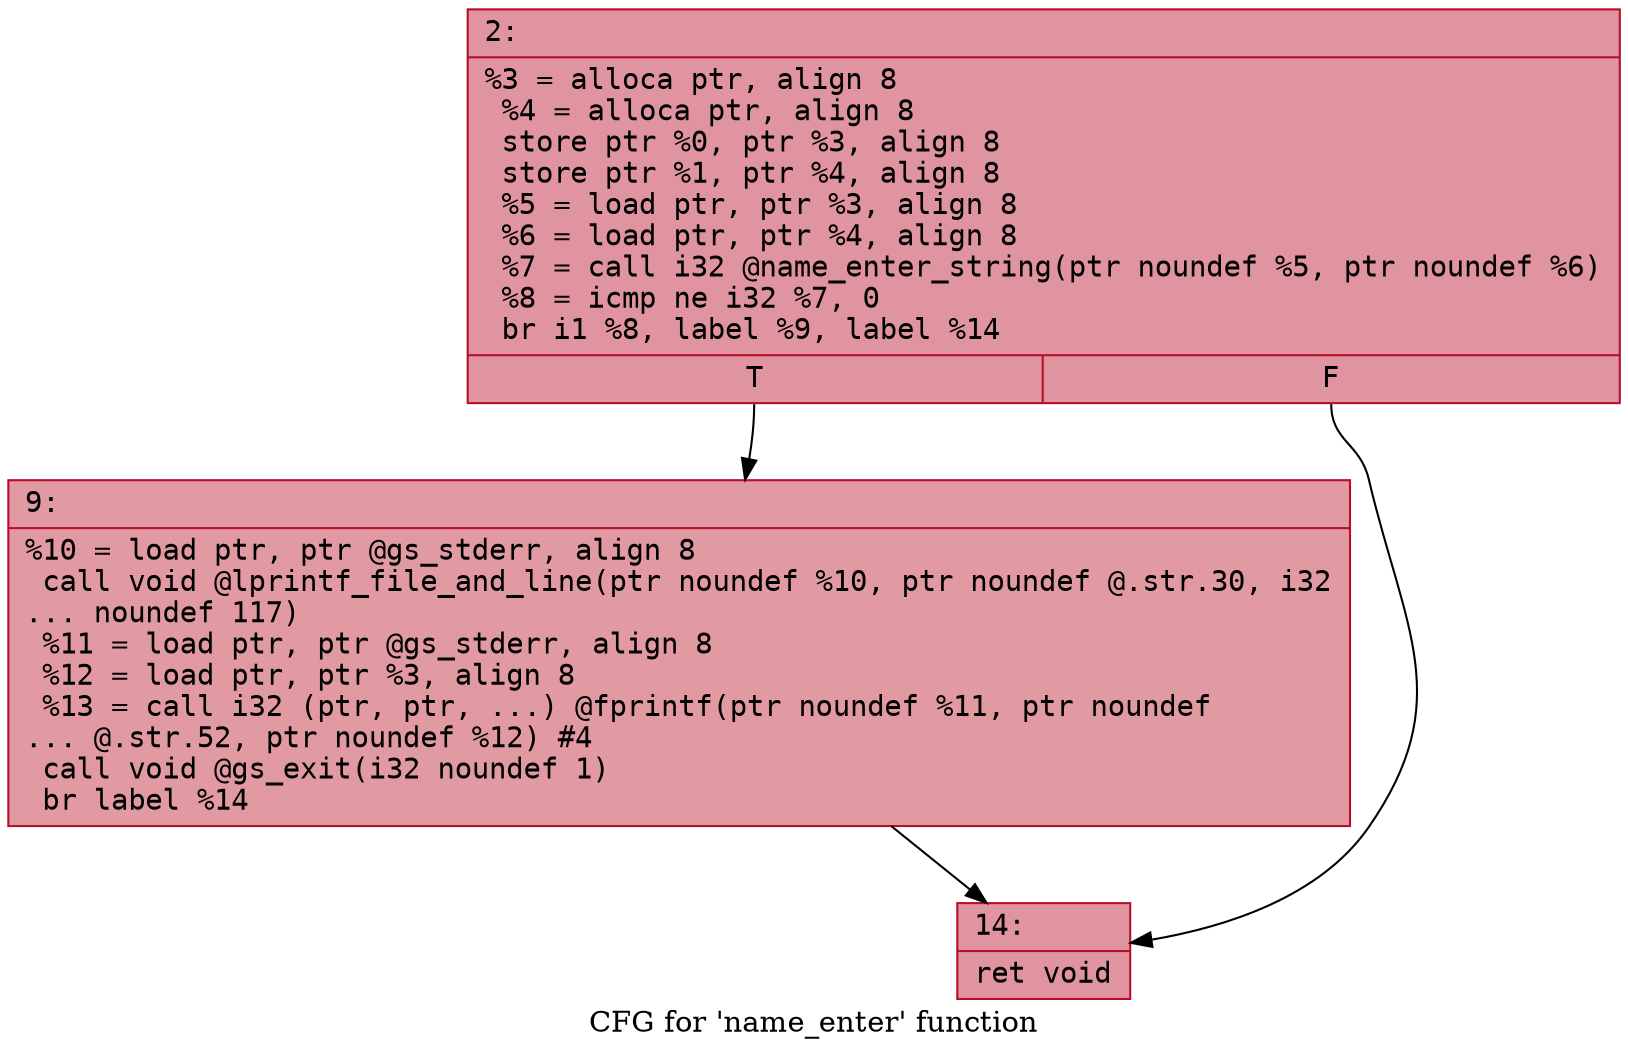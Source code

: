 digraph "CFG for 'name_enter' function" {
	label="CFG for 'name_enter' function";

	Node0x600001643750 [shape=record,color="#b70d28ff", style=filled, fillcolor="#b70d2870" fontname="Courier",label="{2:\l|  %3 = alloca ptr, align 8\l  %4 = alloca ptr, align 8\l  store ptr %0, ptr %3, align 8\l  store ptr %1, ptr %4, align 8\l  %5 = load ptr, ptr %3, align 8\l  %6 = load ptr, ptr %4, align 8\l  %7 = call i32 @name_enter_string(ptr noundef %5, ptr noundef %6)\l  %8 = icmp ne i32 %7, 0\l  br i1 %8, label %9, label %14\l|{<s0>T|<s1>F}}"];
	Node0x600001643750:s0 -> Node0x6000016437a0[tooltip="2 -> 9\nProbability 62.50%" ];
	Node0x600001643750:s1 -> Node0x6000016437f0[tooltip="2 -> 14\nProbability 37.50%" ];
	Node0x6000016437a0 [shape=record,color="#b70d28ff", style=filled, fillcolor="#bb1b2c70" fontname="Courier",label="{9:\l|  %10 = load ptr, ptr @gs_stderr, align 8\l  call void @lprintf_file_and_line(ptr noundef %10, ptr noundef @.str.30, i32\l... noundef 117)\l  %11 = load ptr, ptr @gs_stderr, align 8\l  %12 = load ptr, ptr %3, align 8\l  %13 = call i32 (ptr, ptr, ...) @fprintf(ptr noundef %11, ptr noundef\l... @.str.52, ptr noundef %12) #4\l  call void @gs_exit(i32 noundef 1)\l  br label %14\l}"];
	Node0x6000016437a0 -> Node0x6000016437f0[tooltip="9 -> 14\nProbability 100.00%" ];
	Node0x6000016437f0 [shape=record,color="#b70d28ff", style=filled, fillcolor="#b70d2870" fontname="Courier",label="{14:\l|  ret void\l}"];
}
